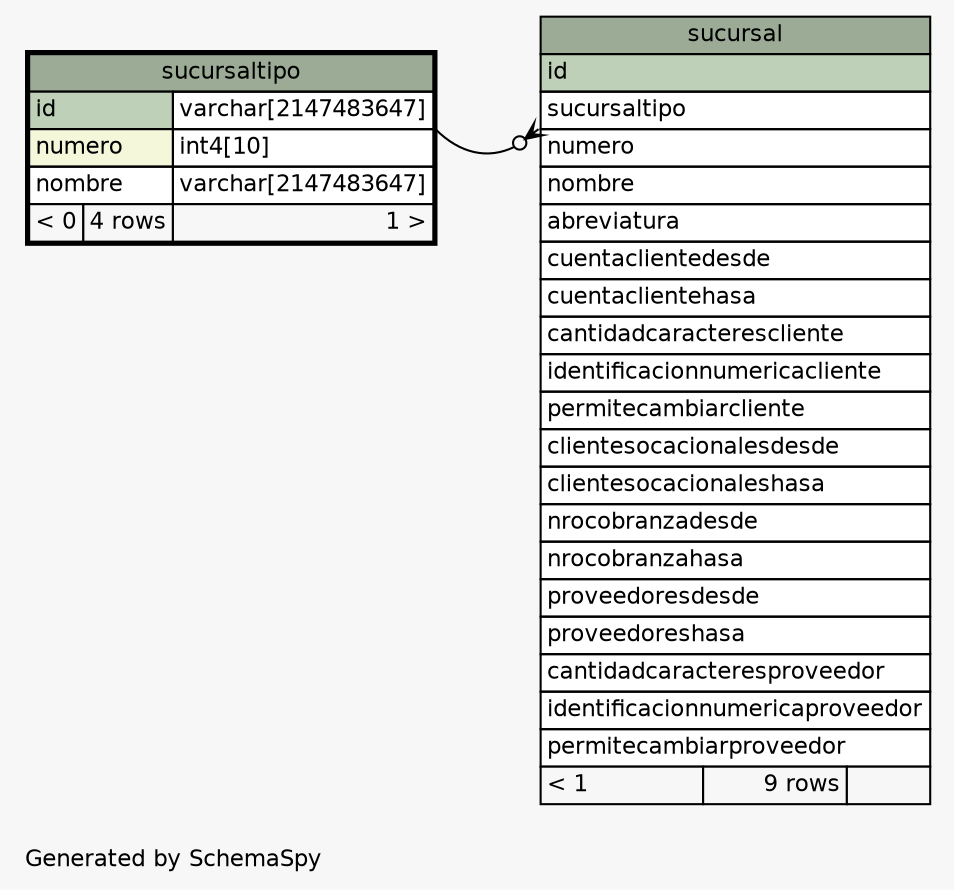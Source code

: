 // dot 2.2.1 on Windows 10 10.0
// SchemaSpy rev 590
digraph "oneDegreeRelationshipsDiagram" {
  graph [
    rankdir="RL"
    bgcolor="#f7f7f7"
    label="\nGenerated by SchemaSpy"
    labeljust="l"
    nodesep="0.18"
    ranksep="0.46"
    fontname="Helvetica"
    fontsize="11"
  ];
  node [
    fontname="Helvetica"
    fontsize="11"
    shape="plaintext"
  ];
  edge [
    arrowsize="0.8"
  ];
  "sucursal":"sucursaltipo":sw -> "sucursaltipo":"id.type":se [arrowhead=none dir=back arrowtail=crowodot];
  "sucursal" [
    label=<
    <TABLE BORDER="0" CELLBORDER="1" CELLSPACING="0" BGCOLOR="#ffffff">
      <TR><TD COLSPAN="3" BGCOLOR="#9bab96" ALIGN="CENTER">sucursal</TD></TR>
      <TR><TD PORT="id" COLSPAN="3" BGCOLOR="#bed1b8" ALIGN="LEFT">id</TD></TR>
      <TR><TD PORT="sucursaltipo" COLSPAN="3" ALIGN="LEFT">sucursaltipo</TD></TR>
      <TR><TD PORT="numero" COLSPAN="3" ALIGN="LEFT">numero</TD></TR>
      <TR><TD PORT="nombre" COLSPAN="3" ALIGN="LEFT">nombre</TD></TR>
      <TR><TD PORT="abreviatura" COLSPAN="3" ALIGN="LEFT">abreviatura</TD></TR>
      <TR><TD PORT="cuentaclientedesde" COLSPAN="3" ALIGN="LEFT">cuentaclientedesde</TD></TR>
      <TR><TD PORT="cuentaclientehasa" COLSPAN="3" ALIGN="LEFT">cuentaclientehasa</TD></TR>
      <TR><TD PORT="cantidadcaracterescliente" COLSPAN="3" ALIGN="LEFT">cantidadcaracterescliente</TD></TR>
      <TR><TD PORT="identificacionnumericacliente" COLSPAN="3" ALIGN="LEFT">identificacionnumericacliente</TD></TR>
      <TR><TD PORT="permitecambiarcliente" COLSPAN="3" ALIGN="LEFT">permitecambiarcliente</TD></TR>
      <TR><TD PORT="clientesocacionalesdesde" COLSPAN="3" ALIGN="LEFT">clientesocacionalesdesde</TD></TR>
      <TR><TD PORT="clientesocacionaleshasa" COLSPAN="3" ALIGN="LEFT">clientesocacionaleshasa</TD></TR>
      <TR><TD PORT="nrocobranzadesde" COLSPAN="3" ALIGN="LEFT">nrocobranzadesde</TD></TR>
      <TR><TD PORT="nrocobranzahasa" COLSPAN="3" ALIGN="LEFT">nrocobranzahasa</TD></TR>
      <TR><TD PORT="proveedoresdesde" COLSPAN="3" ALIGN="LEFT">proveedoresdesde</TD></TR>
      <TR><TD PORT="proveedoreshasa" COLSPAN="3" ALIGN="LEFT">proveedoreshasa</TD></TR>
      <TR><TD PORT="cantidadcaracteresproveedor" COLSPAN="3" ALIGN="LEFT">cantidadcaracteresproveedor</TD></TR>
      <TR><TD PORT="identificacionnumericaproveedor" COLSPAN="3" ALIGN="LEFT">identificacionnumericaproveedor</TD></TR>
      <TR><TD PORT="permitecambiarproveedor" COLSPAN="3" ALIGN="LEFT">permitecambiarproveedor</TD></TR>
      <TR><TD ALIGN="LEFT" BGCOLOR="#f7f7f7">&lt; 1</TD><TD ALIGN="RIGHT" BGCOLOR="#f7f7f7">9 rows</TD><TD ALIGN="RIGHT" BGCOLOR="#f7f7f7">  </TD></TR>
    </TABLE>>
    URL="sucursal.html"
    tooltip="sucursal"
  ];
  "sucursaltipo" [
    label=<
    <TABLE BORDER="2" CELLBORDER="1" CELLSPACING="0" BGCOLOR="#ffffff">
      <TR><TD COLSPAN="3" BGCOLOR="#9bab96" ALIGN="CENTER">sucursaltipo</TD></TR>
      <TR><TD PORT="id" COLSPAN="2" BGCOLOR="#bed1b8" ALIGN="LEFT">id</TD><TD PORT="id.type" ALIGN="LEFT">varchar[2147483647]</TD></TR>
      <TR><TD PORT="numero" COLSPAN="2" BGCOLOR="#f4f7da" ALIGN="LEFT">numero</TD><TD PORT="numero.type" ALIGN="LEFT">int4[10]</TD></TR>
      <TR><TD PORT="nombre" COLSPAN="2" ALIGN="LEFT">nombre</TD><TD PORT="nombre.type" ALIGN="LEFT">varchar[2147483647]</TD></TR>
      <TR><TD ALIGN="LEFT" BGCOLOR="#f7f7f7">&lt; 0</TD><TD ALIGN="RIGHT" BGCOLOR="#f7f7f7">4 rows</TD><TD ALIGN="RIGHT" BGCOLOR="#f7f7f7">1 &gt;</TD></TR>
    </TABLE>>
    URL="sucursaltipo.html"
    tooltip="sucursaltipo"
  ];
}
